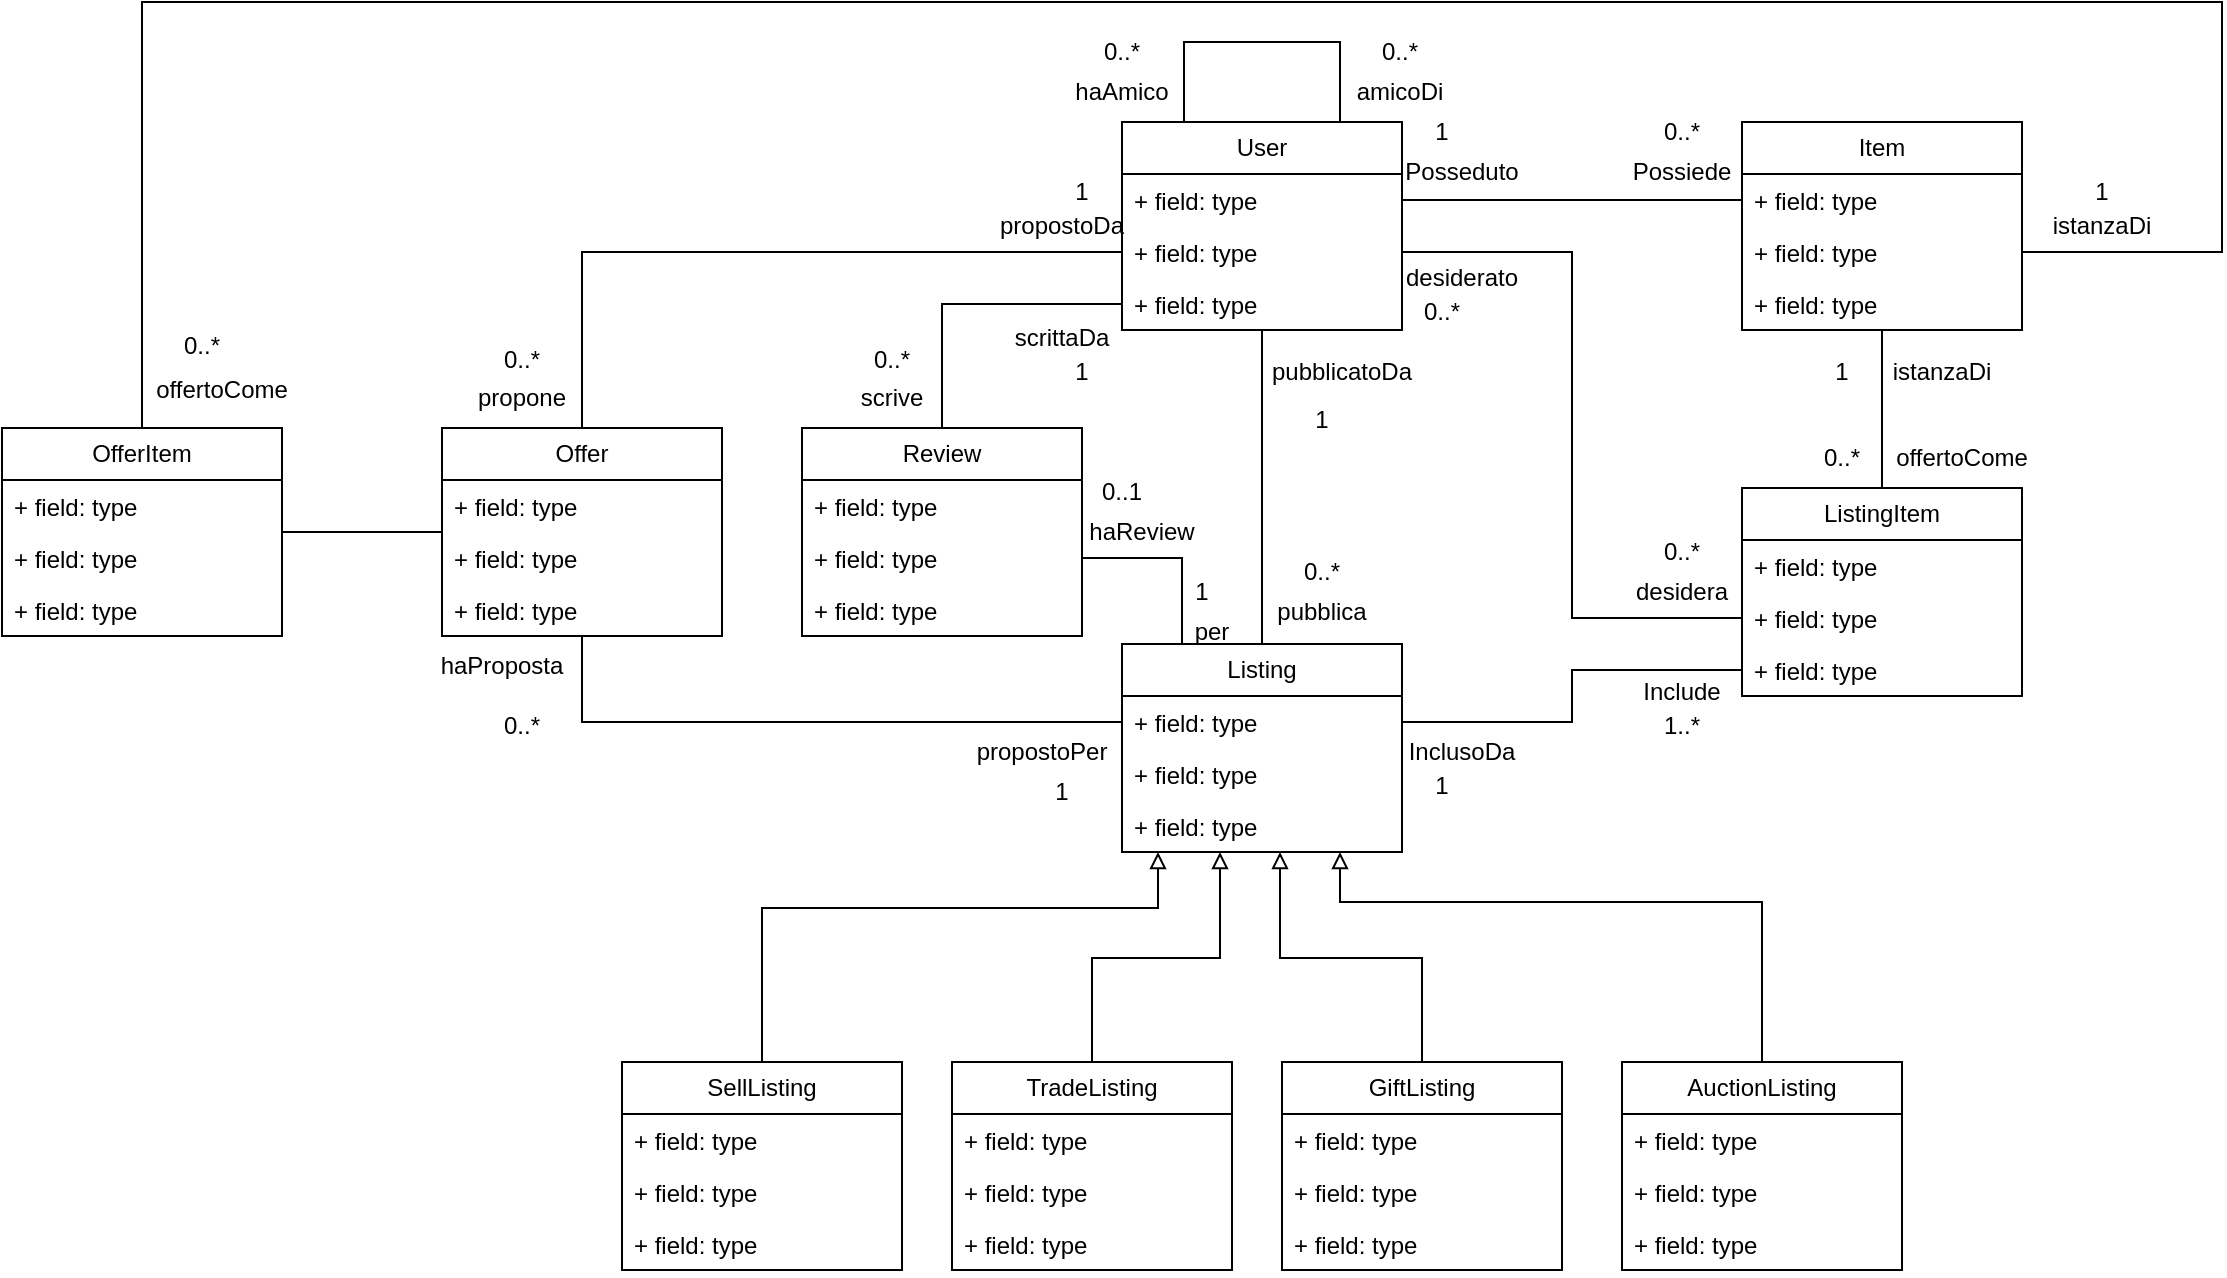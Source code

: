 <mxfile version="26.1.1">
  <diagram name="Pagina-1" id="pqPESXuBRYoT41L2sFao">
    <mxGraphModel dx="2364" dy="650" grid="1" gridSize="10" guides="1" tooltips="1" connect="1" arrows="1" fold="1" page="1" pageScale="1" pageWidth="1169" pageHeight="1654" background="#ffffff" math="0" shadow="0">
      <root>
        <mxCell id="0" />
        <mxCell id="1" parent="0" />
        <mxCell id="meO55GGQu29Vi7JCb83L-60" style="edgeStyle=orthogonalEdgeStyle;rounded=0;orthogonalLoop=1;jettySize=auto;html=1;endArrow=none;startFill=0;" edge="1" parent="1" source="meO55GGQu29Vi7JCb83L-1" target="meO55GGQu29Vi7JCb83L-9">
          <mxGeometry relative="1" as="geometry" />
        </mxCell>
        <mxCell id="meO55GGQu29Vi7JCb83L-1" value="User" style="swimlane;fontStyle=0;childLayout=stackLayout;horizontal=1;startSize=26;fillColor=none;horizontalStack=0;resizeParent=1;resizeParentMax=0;resizeLast=0;collapsible=1;marginBottom=0;whiteSpace=wrap;html=1;" vertex="1" parent="1">
          <mxGeometry x="-579" y="140" width="140" height="104" as="geometry" />
        </mxCell>
        <mxCell id="meO55GGQu29Vi7JCb83L-2" value="+ field: type" style="text;strokeColor=none;fillColor=none;align=left;verticalAlign=top;spacingLeft=4;spacingRight=4;overflow=hidden;rotatable=0;points=[[0,0.5],[1,0.5]];portConstraint=eastwest;whiteSpace=wrap;html=1;" vertex="1" parent="meO55GGQu29Vi7JCb83L-1">
          <mxGeometry y="26" width="140" height="26" as="geometry" />
        </mxCell>
        <mxCell id="meO55GGQu29Vi7JCb83L-3" value="+ field: type" style="text;strokeColor=none;fillColor=none;align=left;verticalAlign=top;spacingLeft=4;spacingRight=4;overflow=hidden;rotatable=0;points=[[0,0.5],[1,0.5]];portConstraint=eastwest;whiteSpace=wrap;html=1;" vertex="1" parent="meO55GGQu29Vi7JCb83L-1">
          <mxGeometry y="52" width="140" height="26" as="geometry" />
        </mxCell>
        <mxCell id="meO55GGQu29Vi7JCb83L-4" value="+ field: type" style="text;strokeColor=none;fillColor=none;align=left;verticalAlign=top;spacingLeft=4;spacingRight=4;overflow=hidden;rotatable=0;points=[[0,0.5],[1,0.5]];portConstraint=eastwest;whiteSpace=wrap;html=1;" vertex="1" parent="meO55GGQu29Vi7JCb83L-1">
          <mxGeometry y="78" width="140" height="26" as="geometry" />
        </mxCell>
        <mxCell id="meO55GGQu29Vi7JCb83L-5" value="Item" style="swimlane;fontStyle=0;childLayout=stackLayout;horizontal=1;startSize=26;fillColor=none;horizontalStack=0;resizeParent=1;resizeParentMax=0;resizeLast=0;collapsible=1;marginBottom=0;whiteSpace=wrap;html=1;" vertex="1" parent="1">
          <mxGeometry x="-269" y="140" width="140" height="104" as="geometry" />
        </mxCell>
        <mxCell id="meO55GGQu29Vi7JCb83L-6" value="+ field: type" style="text;strokeColor=none;fillColor=none;align=left;verticalAlign=top;spacingLeft=4;spacingRight=4;overflow=hidden;rotatable=0;points=[[0,0.5],[1,0.5]];portConstraint=eastwest;whiteSpace=wrap;html=1;" vertex="1" parent="meO55GGQu29Vi7JCb83L-5">
          <mxGeometry y="26" width="140" height="26" as="geometry" />
        </mxCell>
        <mxCell id="meO55GGQu29Vi7JCb83L-7" value="+ field: type" style="text;strokeColor=none;fillColor=none;align=left;verticalAlign=top;spacingLeft=4;spacingRight=4;overflow=hidden;rotatable=0;points=[[0,0.5],[1,0.5]];portConstraint=eastwest;whiteSpace=wrap;html=1;" vertex="1" parent="meO55GGQu29Vi7JCb83L-5">
          <mxGeometry y="52" width="140" height="26" as="geometry" />
        </mxCell>
        <mxCell id="meO55GGQu29Vi7JCb83L-8" value="+ field: type" style="text;strokeColor=none;fillColor=none;align=left;verticalAlign=top;spacingLeft=4;spacingRight=4;overflow=hidden;rotatable=0;points=[[0,0.5],[1,0.5]];portConstraint=eastwest;whiteSpace=wrap;html=1;" vertex="1" parent="meO55GGQu29Vi7JCb83L-5">
          <mxGeometry y="78" width="140" height="26" as="geometry" />
        </mxCell>
        <mxCell id="meO55GGQu29Vi7JCb83L-63" style="edgeStyle=orthogonalEdgeStyle;rounded=0;orthogonalLoop=1;jettySize=auto;html=1;endArrow=none;startFill=0;" edge="1" parent="1" source="meO55GGQu29Vi7JCb83L-10" target="meO55GGQu29Vi7JCb83L-36">
          <mxGeometry relative="1" as="geometry">
            <Array as="points">
              <mxPoint x="-354" y="440" />
              <mxPoint x="-354" y="414" />
            </Array>
          </mxGeometry>
        </mxCell>
        <mxCell id="meO55GGQu29Vi7JCb83L-9" value="Listing" style="swimlane;fontStyle=0;childLayout=stackLayout;horizontal=1;startSize=26;fillColor=none;horizontalStack=0;resizeParent=1;resizeParentMax=0;resizeLast=0;collapsible=1;marginBottom=0;whiteSpace=wrap;html=1;" vertex="1" parent="1">
          <mxGeometry x="-579" y="401" width="140" height="104" as="geometry" />
        </mxCell>
        <mxCell id="meO55GGQu29Vi7JCb83L-10" value="+ field: type" style="text;strokeColor=none;fillColor=none;align=left;verticalAlign=top;spacingLeft=4;spacingRight=4;overflow=hidden;rotatable=0;points=[[0,0.5],[1,0.5]];portConstraint=eastwest;whiteSpace=wrap;html=1;" vertex="1" parent="meO55GGQu29Vi7JCb83L-9">
          <mxGeometry y="26" width="140" height="26" as="geometry" />
        </mxCell>
        <mxCell id="meO55GGQu29Vi7JCb83L-11" value="+ field: type" style="text;strokeColor=none;fillColor=none;align=left;verticalAlign=top;spacingLeft=4;spacingRight=4;overflow=hidden;rotatable=0;points=[[0,0.5],[1,0.5]];portConstraint=eastwest;whiteSpace=wrap;html=1;" vertex="1" parent="meO55GGQu29Vi7JCb83L-9">
          <mxGeometry y="52" width="140" height="26" as="geometry" />
        </mxCell>
        <mxCell id="meO55GGQu29Vi7JCb83L-12" value="+ field: type" style="text;strokeColor=none;fillColor=none;align=left;verticalAlign=top;spacingLeft=4;spacingRight=4;overflow=hidden;rotatable=0;points=[[0,0.5],[1,0.5]];portConstraint=eastwest;whiteSpace=wrap;html=1;" vertex="1" parent="meO55GGQu29Vi7JCb83L-9">
          <mxGeometry y="78" width="140" height="26" as="geometry" />
        </mxCell>
        <mxCell id="meO55GGQu29Vi7JCb83L-80" style="edgeStyle=orthogonalEdgeStyle;rounded=0;orthogonalLoop=1;jettySize=auto;html=1;endArrow=none;startFill=0;" edge="1" parent="1" source="meO55GGQu29Vi7JCb83L-13" target="meO55GGQu29Vi7JCb83L-3">
          <mxGeometry relative="1" as="geometry" />
        </mxCell>
        <mxCell id="meO55GGQu29Vi7JCb83L-86" style="edgeStyle=orthogonalEdgeStyle;rounded=0;orthogonalLoop=1;jettySize=auto;html=1;endArrow=none;startFill=0;" edge="1" parent="1" source="meO55GGQu29Vi7JCb83L-13" target="meO55GGQu29Vi7JCb83L-10">
          <mxGeometry relative="1" as="geometry">
            <Array as="points">
              <mxPoint x="-849" y="440" />
            </Array>
          </mxGeometry>
        </mxCell>
        <mxCell id="meO55GGQu29Vi7JCb83L-13" value="Offer" style="swimlane;fontStyle=0;childLayout=stackLayout;horizontal=1;startSize=26;fillColor=none;horizontalStack=0;resizeParent=1;resizeParentMax=0;resizeLast=0;collapsible=1;marginBottom=0;whiteSpace=wrap;html=1;" vertex="1" parent="1">
          <mxGeometry x="-919" y="293" width="140" height="104" as="geometry" />
        </mxCell>
        <mxCell id="meO55GGQu29Vi7JCb83L-14" value="+ field: type" style="text;strokeColor=none;fillColor=none;align=left;verticalAlign=top;spacingLeft=4;spacingRight=4;overflow=hidden;rotatable=0;points=[[0,0.5],[1,0.5]];portConstraint=eastwest;whiteSpace=wrap;html=1;" vertex="1" parent="meO55GGQu29Vi7JCb83L-13">
          <mxGeometry y="26" width="140" height="26" as="geometry" />
        </mxCell>
        <mxCell id="meO55GGQu29Vi7JCb83L-15" value="+ field: type" style="text;strokeColor=none;fillColor=none;align=left;verticalAlign=top;spacingLeft=4;spacingRight=4;overflow=hidden;rotatable=0;points=[[0,0.5],[1,0.5]];portConstraint=eastwest;whiteSpace=wrap;html=1;" vertex="1" parent="meO55GGQu29Vi7JCb83L-13">
          <mxGeometry y="52" width="140" height="26" as="geometry" />
        </mxCell>
        <mxCell id="meO55GGQu29Vi7JCb83L-16" value="+ field: type" style="text;strokeColor=none;fillColor=none;align=left;verticalAlign=top;spacingLeft=4;spacingRight=4;overflow=hidden;rotatable=0;points=[[0,0.5],[1,0.5]];portConstraint=eastwest;whiteSpace=wrap;html=1;" vertex="1" parent="meO55GGQu29Vi7JCb83L-13">
          <mxGeometry y="78" width="140" height="26" as="geometry" />
        </mxCell>
        <mxCell id="meO55GGQu29Vi7JCb83L-75" style="edgeStyle=orthogonalEdgeStyle;rounded=0;orthogonalLoop=1;jettySize=auto;html=1;endArrow=block;endFill=0;" edge="1" parent="1" source="meO55GGQu29Vi7JCb83L-17" target="meO55GGQu29Vi7JCb83L-12">
          <mxGeometry relative="1" as="geometry">
            <Array as="points">
              <mxPoint x="-759" y="533" />
              <mxPoint x="-561" y="533" />
            </Array>
          </mxGeometry>
        </mxCell>
        <mxCell id="meO55GGQu29Vi7JCb83L-17" value="SellListing" style="swimlane;fontStyle=0;childLayout=stackLayout;horizontal=1;startSize=26;fillColor=none;horizontalStack=0;resizeParent=1;resizeParentMax=0;resizeLast=0;collapsible=1;marginBottom=0;whiteSpace=wrap;html=1;" vertex="1" parent="1">
          <mxGeometry x="-829" y="610" width="140" height="104" as="geometry" />
        </mxCell>
        <mxCell id="meO55GGQu29Vi7JCb83L-18" value="+ field: type" style="text;strokeColor=none;fillColor=none;align=left;verticalAlign=top;spacingLeft=4;spacingRight=4;overflow=hidden;rotatable=0;points=[[0,0.5],[1,0.5]];portConstraint=eastwest;whiteSpace=wrap;html=1;" vertex="1" parent="meO55GGQu29Vi7JCb83L-17">
          <mxGeometry y="26" width="140" height="26" as="geometry" />
        </mxCell>
        <mxCell id="meO55GGQu29Vi7JCb83L-19" value="+ field: type" style="text;strokeColor=none;fillColor=none;align=left;verticalAlign=top;spacingLeft=4;spacingRight=4;overflow=hidden;rotatable=0;points=[[0,0.5],[1,0.5]];portConstraint=eastwest;whiteSpace=wrap;html=1;" vertex="1" parent="meO55GGQu29Vi7JCb83L-17">
          <mxGeometry y="52" width="140" height="26" as="geometry" />
        </mxCell>
        <mxCell id="meO55GGQu29Vi7JCb83L-20" value="+ field: type" style="text;strokeColor=none;fillColor=none;align=left;verticalAlign=top;spacingLeft=4;spacingRight=4;overflow=hidden;rotatable=0;points=[[0,0.5],[1,0.5]];portConstraint=eastwest;whiteSpace=wrap;html=1;" vertex="1" parent="meO55GGQu29Vi7JCb83L-17">
          <mxGeometry y="78" width="140" height="26" as="geometry" />
        </mxCell>
        <mxCell id="meO55GGQu29Vi7JCb83L-76" style="edgeStyle=orthogonalEdgeStyle;rounded=0;orthogonalLoop=1;jettySize=auto;html=1;endArrow=block;endFill=0;" edge="1" parent="1" source="meO55GGQu29Vi7JCb83L-21" target="meO55GGQu29Vi7JCb83L-9">
          <mxGeometry relative="1" as="geometry">
            <Array as="points">
              <mxPoint x="-594" y="558" />
              <mxPoint x="-530" y="558" />
            </Array>
          </mxGeometry>
        </mxCell>
        <mxCell id="meO55GGQu29Vi7JCb83L-21" value="TradeListing" style="swimlane;fontStyle=0;childLayout=stackLayout;horizontal=1;startSize=26;fillColor=none;horizontalStack=0;resizeParent=1;resizeParentMax=0;resizeLast=0;collapsible=1;marginBottom=0;whiteSpace=wrap;html=1;" vertex="1" parent="1">
          <mxGeometry x="-664" y="610" width="140" height="104" as="geometry" />
        </mxCell>
        <mxCell id="meO55GGQu29Vi7JCb83L-22" value="+ field: type" style="text;strokeColor=none;fillColor=none;align=left;verticalAlign=top;spacingLeft=4;spacingRight=4;overflow=hidden;rotatable=0;points=[[0,0.5],[1,0.5]];portConstraint=eastwest;whiteSpace=wrap;html=1;" vertex="1" parent="meO55GGQu29Vi7JCb83L-21">
          <mxGeometry y="26" width="140" height="26" as="geometry" />
        </mxCell>
        <mxCell id="meO55GGQu29Vi7JCb83L-23" value="+ field: type" style="text;strokeColor=none;fillColor=none;align=left;verticalAlign=top;spacingLeft=4;spacingRight=4;overflow=hidden;rotatable=0;points=[[0,0.5],[1,0.5]];portConstraint=eastwest;whiteSpace=wrap;html=1;" vertex="1" parent="meO55GGQu29Vi7JCb83L-21">
          <mxGeometry y="52" width="140" height="26" as="geometry" />
        </mxCell>
        <mxCell id="meO55GGQu29Vi7JCb83L-24" value="+ field: type" style="text;strokeColor=none;fillColor=none;align=left;verticalAlign=top;spacingLeft=4;spacingRight=4;overflow=hidden;rotatable=0;points=[[0,0.5],[1,0.5]];portConstraint=eastwest;whiteSpace=wrap;html=1;" vertex="1" parent="meO55GGQu29Vi7JCb83L-21">
          <mxGeometry y="78" width="140" height="26" as="geometry" />
        </mxCell>
        <mxCell id="meO55GGQu29Vi7JCb83L-77" style="edgeStyle=orthogonalEdgeStyle;rounded=0;orthogonalLoop=1;jettySize=auto;html=1;endArrow=block;endFill=0;" edge="1" parent="1" source="meO55GGQu29Vi7JCb83L-25" target="meO55GGQu29Vi7JCb83L-9">
          <mxGeometry relative="1" as="geometry">
            <Array as="points">
              <mxPoint x="-429" y="558" />
              <mxPoint x="-500" y="558" />
            </Array>
          </mxGeometry>
        </mxCell>
        <mxCell id="meO55GGQu29Vi7JCb83L-25" value="GiftListing" style="swimlane;fontStyle=0;childLayout=stackLayout;horizontal=1;startSize=26;fillColor=none;horizontalStack=0;resizeParent=1;resizeParentMax=0;resizeLast=0;collapsible=1;marginBottom=0;whiteSpace=wrap;html=1;" vertex="1" parent="1">
          <mxGeometry x="-499" y="610" width="140" height="104" as="geometry" />
        </mxCell>
        <mxCell id="meO55GGQu29Vi7JCb83L-26" value="+ field: type" style="text;strokeColor=none;fillColor=none;align=left;verticalAlign=top;spacingLeft=4;spacingRight=4;overflow=hidden;rotatable=0;points=[[0,0.5],[1,0.5]];portConstraint=eastwest;whiteSpace=wrap;html=1;" vertex="1" parent="meO55GGQu29Vi7JCb83L-25">
          <mxGeometry y="26" width="140" height="26" as="geometry" />
        </mxCell>
        <mxCell id="meO55GGQu29Vi7JCb83L-27" value="+ field: type" style="text;strokeColor=none;fillColor=none;align=left;verticalAlign=top;spacingLeft=4;spacingRight=4;overflow=hidden;rotatable=0;points=[[0,0.5],[1,0.5]];portConstraint=eastwest;whiteSpace=wrap;html=1;" vertex="1" parent="meO55GGQu29Vi7JCb83L-25">
          <mxGeometry y="52" width="140" height="26" as="geometry" />
        </mxCell>
        <mxCell id="meO55GGQu29Vi7JCb83L-28" value="+ field: type" style="text;strokeColor=none;fillColor=none;align=left;verticalAlign=top;spacingLeft=4;spacingRight=4;overflow=hidden;rotatable=0;points=[[0,0.5],[1,0.5]];portConstraint=eastwest;whiteSpace=wrap;html=1;" vertex="1" parent="meO55GGQu29Vi7JCb83L-25">
          <mxGeometry y="78" width="140" height="26" as="geometry" />
        </mxCell>
        <mxCell id="meO55GGQu29Vi7JCb83L-78" style="edgeStyle=orthogonalEdgeStyle;rounded=0;orthogonalLoop=1;jettySize=auto;html=1;endArrow=block;endFill=0;" edge="1" parent="1" source="meO55GGQu29Vi7JCb83L-29" target="meO55GGQu29Vi7JCb83L-12">
          <mxGeometry relative="1" as="geometry">
            <Array as="points">
              <mxPoint x="-259" y="530" />
              <mxPoint x="-470" y="530" />
            </Array>
          </mxGeometry>
        </mxCell>
        <mxCell id="meO55GGQu29Vi7JCb83L-29" value="AuctionListing" style="swimlane;fontStyle=0;childLayout=stackLayout;horizontal=1;startSize=26;fillColor=none;horizontalStack=0;resizeParent=1;resizeParentMax=0;resizeLast=0;collapsible=1;marginBottom=0;whiteSpace=wrap;html=1;" vertex="1" parent="1">
          <mxGeometry x="-329" y="610" width="140" height="104" as="geometry" />
        </mxCell>
        <mxCell id="meO55GGQu29Vi7JCb83L-30" value="+ field: type" style="text;strokeColor=none;fillColor=none;align=left;verticalAlign=top;spacingLeft=4;spacingRight=4;overflow=hidden;rotatable=0;points=[[0,0.5],[1,0.5]];portConstraint=eastwest;whiteSpace=wrap;html=1;" vertex="1" parent="meO55GGQu29Vi7JCb83L-29">
          <mxGeometry y="26" width="140" height="26" as="geometry" />
        </mxCell>
        <mxCell id="meO55GGQu29Vi7JCb83L-31" value="+ field: type" style="text;strokeColor=none;fillColor=none;align=left;verticalAlign=top;spacingLeft=4;spacingRight=4;overflow=hidden;rotatable=0;points=[[0,0.5],[1,0.5]];portConstraint=eastwest;whiteSpace=wrap;html=1;" vertex="1" parent="meO55GGQu29Vi7JCb83L-29">
          <mxGeometry y="52" width="140" height="26" as="geometry" />
        </mxCell>
        <mxCell id="meO55GGQu29Vi7JCb83L-32" value="+ field: type" style="text;strokeColor=none;fillColor=none;align=left;verticalAlign=top;spacingLeft=4;spacingRight=4;overflow=hidden;rotatable=0;points=[[0,0.5],[1,0.5]];portConstraint=eastwest;whiteSpace=wrap;html=1;" vertex="1" parent="meO55GGQu29Vi7JCb83L-29">
          <mxGeometry y="78" width="140" height="26" as="geometry" />
        </mxCell>
        <mxCell id="meO55GGQu29Vi7JCb83L-66" style="edgeStyle=orthogonalEdgeStyle;rounded=0;orthogonalLoop=1;jettySize=auto;html=1;endArrow=none;startFill=0;" edge="1" parent="1" source="meO55GGQu29Vi7JCb83L-33" target="meO55GGQu29Vi7JCb83L-5">
          <mxGeometry relative="1" as="geometry" />
        </mxCell>
        <mxCell id="meO55GGQu29Vi7JCb83L-33" value="ListingItem" style="swimlane;fontStyle=0;childLayout=stackLayout;horizontal=1;startSize=26;fillColor=none;horizontalStack=0;resizeParent=1;resizeParentMax=0;resizeLast=0;collapsible=1;marginBottom=0;whiteSpace=wrap;html=1;" vertex="1" parent="1">
          <mxGeometry x="-269" y="323" width="140" height="104" as="geometry" />
        </mxCell>
        <mxCell id="meO55GGQu29Vi7JCb83L-34" value="+ field: type" style="text;strokeColor=none;fillColor=none;align=left;verticalAlign=top;spacingLeft=4;spacingRight=4;overflow=hidden;rotatable=0;points=[[0,0.5],[1,0.5]];portConstraint=eastwest;whiteSpace=wrap;html=1;" vertex="1" parent="meO55GGQu29Vi7JCb83L-33">
          <mxGeometry y="26" width="140" height="26" as="geometry" />
        </mxCell>
        <mxCell id="meO55GGQu29Vi7JCb83L-35" value="+ field: type" style="text;strokeColor=none;fillColor=none;align=left;verticalAlign=top;spacingLeft=4;spacingRight=4;overflow=hidden;rotatable=0;points=[[0,0.5],[1,0.5]];portConstraint=eastwest;whiteSpace=wrap;html=1;" vertex="1" parent="meO55GGQu29Vi7JCb83L-33">
          <mxGeometry y="52" width="140" height="26" as="geometry" />
        </mxCell>
        <mxCell id="meO55GGQu29Vi7JCb83L-36" value="+ field: type" style="text;strokeColor=none;fillColor=none;align=left;verticalAlign=top;spacingLeft=4;spacingRight=4;overflow=hidden;rotatable=0;points=[[0,0.5],[1,0.5]];portConstraint=eastwest;whiteSpace=wrap;html=1;" vertex="1" parent="meO55GGQu29Vi7JCb83L-33">
          <mxGeometry y="78" width="140" height="26" as="geometry" />
        </mxCell>
        <mxCell id="meO55GGQu29Vi7JCb83L-81" style="edgeStyle=orthogonalEdgeStyle;rounded=0;orthogonalLoop=1;jettySize=auto;html=1;entryX=1;entryY=0.5;entryDx=0;entryDy=0;endArrow=none;startFill=0;" edge="1" parent="1" source="meO55GGQu29Vi7JCb83L-37" target="meO55GGQu29Vi7JCb83L-7">
          <mxGeometry relative="1" as="geometry">
            <Array as="points">
              <mxPoint x="-1069" y="80" />
              <mxPoint x="-29" y="80" />
              <mxPoint x="-29" y="205" />
            </Array>
          </mxGeometry>
        </mxCell>
        <mxCell id="meO55GGQu29Vi7JCb83L-93" style="edgeStyle=orthogonalEdgeStyle;rounded=0;orthogonalLoop=1;jettySize=auto;html=1;endArrow=none;startFill=0;" edge="1" parent="1" source="meO55GGQu29Vi7JCb83L-37" target="meO55GGQu29Vi7JCb83L-13">
          <mxGeometry relative="1" as="geometry" />
        </mxCell>
        <mxCell id="meO55GGQu29Vi7JCb83L-37" value="OfferItem" style="swimlane;fontStyle=0;childLayout=stackLayout;horizontal=1;startSize=26;fillColor=none;horizontalStack=0;resizeParent=1;resizeParentMax=0;resizeLast=0;collapsible=1;marginBottom=0;whiteSpace=wrap;html=1;" vertex="1" parent="1">
          <mxGeometry x="-1139" y="293" width="140" height="104" as="geometry" />
        </mxCell>
        <mxCell id="meO55GGQu29Vi7JCb83L-38" value="+ field: type" style="text;strokeColor=none;fillColor=none;align=left;verticalAlign=top;spacingLeft=4;spacingRight=4;overflow=hidden;rotatable=0;points=[[0,0.5],[1,0.5]];portConstraint=eastwest;whiteSpace=wrap;html=1;" vertex="1" parent="meO55GGQu29Vi7JCb83L-37">
          <mxGeometry y="26" width="140" height="26" as="geometry" />
        </mxCell>
        <mxCell id="meO55GGQu29Vi7JCb83L-39" value="+ field: type" style="text;strokeColor=none;fillColor=none;align=left;verticalAlign=top;spacingLeft=4;spacingRight=4;overflow=hidden;rotatable=0;points=[[0,0.5],[1,0.5]];portConstraint=eastwest;whiteSpace=wrap;html=1;" vertex="1" parent="meO55GGQu29Vi7JCb83L-37">
          <mxGeometry y="52" width="140" height="26" as="geometry" />
        </mxCell>
        <mxCell id="meO55GGQu29Vi7JCb83L-40" value="+ field: type" style="text;strokeColor=none;fillColor=none;align=left;verticalAlign=top;spacingLeft=4;spacingRight=4;overflow=hidden;rotatable=0;points=[[0,0.5],[1,0.5]];portConstraint=eastwest;whiteSpace=wrap;html=1;" vertex="1" parent="meO55GGQu29Vi7JCb83L-37">
          <mxGeometry y="78" width="140" height="26" as="geometry" />
        </mxCell>
        <mxCell id="meO55GGQu29Vi7JCb83L-51" style="edgeStyle=orthogonalEdgeStyle;rounded=0;orthogonalLoop=1;jettySize=auto;html=1;entryX=0;entryY=0.5;entryDx=0;entryDy=0;endArrow=none;startFill=0;" edge="1" parent="1" source="meO55GGQu29Vi7JCb83L-2" target="meO55GGQu29Vi7JCb83L-6">
          <mxGeometry relative="1" as="geometry" />
        </mxCell>
        <mxCell id="meO55GGQu29Vi7JCb83L-52" style="edgeStyle=orthogonalEdgeStyle;rounded=0;orthogonalLoop=1;jettySize=auto;html=1;entryX=0;entryY=0.5;entryDx=0;entryDy=0;endArrow=none;startFill=0;" edge="1" parent="1" source="meO55GGQu29Vi7JCb83L-3" target="meO55GGQu29Vi7JCb83L-35">
          <mxGeometry relative="1" as="geometry" />
        </mxCell>
        <mxCell id="meO55GGQu29Vi7JCb83L-56" value="Possiede" style="text;html=1;align=center;verticalAlign=middle;whiteSpace=wrap;rounded=0;" vertex="1" parent="1">
          <mxGeometry x="-329" y="150" width="60" height="30" as="geometry" />
        </mxCell>
        <mxCell id="meO55GGQu29Vi7JCb83L-57" value="Posseduto" style="text;html=1;align=center;verticalAlign=middle;whiteSpace=wrap;rounded=0;" vertex="1" parent="1">
          <mxGeometry x="-439" y="150" width="60" height="30" as="geometry" />
        </mxCell>
        <mxCell id="meO55GGQu29Vi7JCb83L-58" value="desidera" style="text;html=1;align=center;verticalAlign=middle;whiteSpace=wrap;rounded=0;" vertex="1" parent="1">
          <mxGeometry x="-329" y="360" width="60" height="30" as="geometry" />
        </mxCell>
        <mxCell id="meO55GGQu29Vi7JCb83L-59" value="desiderato" style="text;html=1;align=center;verticalAlign=middle;whiteSpace=wrap;rounded=0;" vertex="1" parent="1">
          <mxGeometry x="-439" y="203" width="60" height="30" as="geometry" />
        </mxCell>
        <mxCell id="meO55GGQu29Vi7JCb83L-61" value="pubblicatoDa" style="text;html=1;align=center;verticalAlign=middle;whiteSpace=wrap;rounded=0;" vertex="1" parent="1">
          <mxGeometry x="-499" y="250" width="60" height="30" as="geometry" />
        </mxCell>
        <mxCell id="meO55GGQu29Vi7JCb83L-62" value="pubblica" style="text;html=1;align=center;verticalAlign=middle;whiteSpace=wrap;rounded=0;" vertex="1" parent="1">
          <mxGeometry x="-509" y="370" width="60" height="30" as="geometry" />
        </mxCell>
        <mxCell id="meO55GGQu29Vi7JCb83L-64" value="Include" style="text;html=1;align=center;verticalAlign=middle;whiteSpace=wrap;rounded=0;" vertex="1" parent="1">
          <mxGeometry x="-329" y="410" width="60" height="30" as="geometry" />
        </mxCell>
        <mxCell id="meO55GGQu29Vi7JCb83L-65" value="InclusoDa" style="text;html=1;align=center;verticalAlign=middle;whiteSpace=wrap;rounded=0;" vertex="1" parent="1">
          <mxGeometry x="-439" y="440" width="60" height="30" as="geometry" />
        </mxCell>
        <mxCell id="meO55GGQu29Vi7JCb83L-67" value="istanzaDi" style="text;html=1;align=center;verticalAlign=middle;whiteSpace=wrap;rounded=0;" vertex="1" parent="1">
          <mxGeometry x="-199" y="250" width="60" height="30" as="geometry" />
        </mxCell>
        <mxCell id="meO55GGQu29Vi7JCb83L-68" value="offertoCome" style="text;html=1;align=center;verticalAlign=middle;whiteSpace=wrap;rounded=0;" vertex="1" parent="1">
          <mxGeometry x="-189" y="293" width="60" height="30" as="geometry" />
        </mxCell>
        <mxCell id="meO55GGQu29Vi7JCb83L-82" value="offertoCome" style="text;html=1;align=center;verticalAlign=middle;whiteSpace=wrap;rounded=0;" vertex="1" parent="1">
          <mxGeometry x="-1059" y="259" width="60" height="30" as="geometry" />
        </mxCell>
        <mxCell id="meO55GGQu29Vi7JCb83L-83" value="istanzaDi" style="text;html=1;align=center;verticalAlign=middle;whiteSpace=wrap;rounded=0;" vertex="1" parent="1">
          <mxGeometry x="-119" y="177" width="60" height="30" as="geometry" />
        </mxCell>
        <mxCell id="meO55GGQu29Vi7JCb83L-95" value="1" style="text;html=1;align=center;verticalAlign=middle;whiteSpace=wrap;rounded=0;" vertex="1" parent="1">
          <mxGeometry x="-449" y="130" width="60" height="30" as="geometry" />
        </mxCell>
        <mxCell id="meO55GGQu29Vi7JCb83L-96" value="0..*" style="text;html=1;align=center;verticalAlign=middle;whiteSpace=wrap;rounded=0;" vertex="1" parent="1">
          <mxGeometry x="-329" y="130" width="60" height="30" as="geometry" />
        </mxCell>
        <mxCell id="meO55GGQu29Vi7JCb83L-97" value="1" style="text;html=1;align=center;verticalAlign=middle;whiteSpace=wrap;rounded=0;" vertex="1" parent="1">
          <mxGeometry x="-119" y="160" width="60" height="30" as="geometry" />
        </mxCell>
        <mxCell id="meO55GGQu29Vi7JCb83L-98" value="1" style="text;html=1;align=center;verticalAlign=middle;whiteSpace=wrap;rounded=0;" vertex="1" parent="1">
          <mxGeometry x="-249" y="250" width="60" height="30" as="geometry" />
        </mxCell>
        <mxCell id="meO55GGQu29Vi7JCb83L-99" value="0..*" style="text;html=1;align=center;verticalAlign=middle;whiteSpace=wrap;rounded=0;" vertex="1" parent="1">
          <mxGeometry x="-249" y="293" width="60" height="30" as="geometry" />
        </mxCell>
        <mxCell id="meO55GGQu29Vi7JCb83L-100" value="0..*" style="text;html=1;align=center;verticalAlign=middle;whiteSpace=wrap;rounded=0;" vertex="1" parent="1">
          <mxGeometry x="-449" y="220" width="60" height="30" as="geometry" />
        </mxCell>
        <mxCell id="meO55GGQu29Vi7JCb83L-101" value="0..*" style="text;html=1;align=center;verticalAlign=middle;whiteSpace=wrap;rounded=0;" vertex="1" parent="1">
          <mxGeometry x="-329" y="340" width="60" height="30" as="geometry" />
        </mxCell>
        <mxCell id="meO55GGQu29Vi7JCb83L-102" value="1..*" style="text;html=1;align=center;verticalAlign=middle;whiteSpace=wrap;rounded=0;" vertex="1" parent="1">
          <mxGeometry x="-329" y="427" width="60" height="30" as="geometry" />
        </mxCell>
        <mxCell id="meO55GGQu29Vi7JCb83L-103" value="1" style="text;html=1;align=center;verticalAlign=middle;whiteSpace=wrap;rounded=0;" vertex="1" parent="1">
          <mxGeometry x="-449" y="457" width="60" height="30" as="geometry" />
        </mxCell>
        <mxCell id="meO55GGQu29Vi7JCb83L-104" value="1" style="text;html=1;align=center;verticalAlign=middle;whiteSpace=wrap;rounded=0;" vertex="1" parent="1">
          <mxGeometry x="-509" y="274" width="60" height="30" as="geometry" />
        </mxCell>
        <mxCell id="meO55GGQu29Vi7JCb83L-105" value="0..*" style="text;html=1;align=center;verticalAlign=middle;whiteSpace=wrap;rounded=0;" vertex="1" parent="1">
          <mxGeometry x="-509" y="350" width="60" height="30" as="geometry" />
        </mxCell>
        <mxCell id="meO55GGQu29Vi7JCb83L-106" value="propostoDa" style="text;html=1;align=center;verticalAlign=middle;whiteSpace=wrap;rounded=0;" vertex="1" parent="1">
          <mxGeometry x="-639" y="177" width="60" height="30" as="geometry" />
        </mxCell>
        <mxCell id="meO55GGQu29Vi7JCb83L-107" value="propone" style="text;html=1;align=center;verticalAlign=middle;whiteSpace=wrap;rounded=0;" vertex="1" parent="1">
          <mxGeometry x="-909" y="263" width="60" height="30" as="geometry" />
        </mxCell>
        <mxCell id="meO55GGQu29Vi7JCb83L-108" value="1" style="text;html=1;align=center;verticalAlign=middle;whiteSpace=wrap;rounded=0;" vertex="1" parent="1">
          <mxGeometry x="-629" y="160" width="60" height="30" as="geometry" />
        </mxCell>
        <mxCell id="meO55GGQu29Vi7JCb83L-109" value="0..*" style="text;html=1;align=center;verticalAlign=middle;whiteSpace=wrap;rounded=0;" vertex="1" parent="1">
          <mxGeometry x="-909" y="244" width="60" height="30" as="geometry" />
        </mxCell>
        <mxCell id="meO55GGQu29Vi7JCb83L-110" value="0..*" style="text;html=1;align=center;verticalAlign=middle;whiteSpace=wrap;rounded=0;" vertex="1" parent="1">
          <mxGeometry x="-1069" y="237" width="60" height="30" as="geometry" />
        </mxCell>
        <mxCell id="meO55GGQu29Vi7JCb83L-111" value="propostoPer" style="text;html=1;align=center;verticalAlign=middle;whiteSpace=wrap;rounded=0;" vertex="1" parent="1">
          <mxGeometry x="-649" y="440" width="60" height="30" as="geometry" />
        </mxCell>
        <mxCell id="meO55GGQu29Vi7JCb83L-112" value="1" style="text;html=1;align=center;verticalAlign=middle;whiteSpace=wrap;rounded=0;" vertex="1" parent="1">
          <mxGeometry x="-639" y="460" width="60" height="30" as="geometry" />
        </mxCell>
        <mxCell id="meO55GGQu29Vi7JCb83L-113" value="haProposta" style="text;html=1;align=center;verticalAlign=middle;whiteSpace=wrap;rounded=0;" vertex="1" parent="1">
          <mxGeometry x="-919" y="397" width="60" height="30" as="geometry" />
        </mxCell>
        <mxCell id="meO55GGQu29Vi7JCb83L-114" value="0..*" style="text;html=1;align=center;verticalAlign=middle;whiteSpace=wrap;rounded=0;" vertex="1" parent="1">
          <mxGeometry x="-909" y="427" width="60" height="30" as="geometry" />
        </mxCell>
        <mxCell id="meO55GGQu29Vi7JCb83L-120" style="edgeStyle=orthogonalEdgeStyle;rounded=0;orthogonalLoop=1;jettySize=auto;html=1;endArrow=none;startFill=0;" edge="1" parent="1" source="meO55GGQu29Vi7JCb83L-115" target="meO55GGQu29Vi7JCb83L-4">
          <mxGeometry relative="1" as="geometry" />
        </mxCell>
        <mxCell id="meO55GGQu29Vi7JCb83L-115" value="Review" style="swimlane;fontStyle=0;childLayout=stackLayout;horizontal=1;startSize=26;fillColor=none;horizontalStack=0;resizeParent=1;resizeParentMax=0;resizeLast=0;collapsible=1;marginBottom=0;whiteSpace=wrap;html=1;" vertex="1" parent="1">
          <mxGeometry x="-739" y="293" width="140" height="104" as="geometry" />
        </mxCell>
        <mxCell id="meO55GGQu29Vi7JCb83L-116" value="+ field: type" style="text;strokeColor=none;fillColor=none;align=left;verticalAlign=top;spacingLeft=4;spacingRight=4;overflow=hidden;rotatable=0;points=[[0,0.5],[1,0.5]];portConstraint=eastwest;whiteSpace=wrap;html=1;" vertex="1" parent="meO55GGQu29Vi7JCb83L-115">
          <mxGeometry y="26" width="140" height="26" as="geometry" />
        </mxCell>
        <mxCell id="meO55GGQu29Vi7JCb83L-117" value="+ field: type" style="text;strokeColor=none;fillColor=none;align=left;verticalAlign=top;spacingLeft=4;spacingRight=4;overflow=hidden;rotatable=0;points=[[0,0.5],[1,0.5]];portConstraint=eastwest;whiteSpace=wrap;html=1;" vertex="1" parent="meO55GGQu29Vi7JCb83L-115">
          <mxGeometry y="52" width="140" height="26" as="geometry" />
        </mxCell>
        <mxCell id="meO55GGQu29Vi7JCb83L-118" value="+ field: type" style="text;strokeColor=none;fillColor=none;align=left;verticalAlign=top;spacingLeft=4;spacingRight=4;overflow=hidden;rotatable=0;points=[[0,0.5],[1,0.5]];portConstraint=eastwest;whiteSpace=wrap;html=1;" vertex="1" parent="meO55GGQu29Vi7JCb83L-115">
          <mxGeometry y="78" width="140" height="26" as="geometry" />
        </mxCell>
        <mxCell id="meO55GGQu29Vi7JCb83L-119" style="edgeStyle=orthogonalEdgeStyle;rounded=0;orthogonalLoop=1;jettySize=auto;html=1;endArrow=none;startFill=0;" edge="1" parent="1" source="meO55GGQu29Vi7JCb83L-117" target="meO55GGQu29Vi7JCb83L-9">
          <mxGeometry relative="1" as="geometry">
            <Array as="points">
              <mxPoint x="-549" y="358" />
            </Array>
          </mxGeometry>
        </mxCell>
        <mxCell id="meO55GGQu29Vi7JCb83L-121" value="scrittaDa" style="text;html=1;align=center;verticalAlign=middle;whiteSpace=wrap;rounded=0;" vertex="1" parent="1">
          <mxGeometry x="-639" y="233" width="60" height="30" as="geometry" />
        </mxCell>
        <mxCell id="meO55GGQu29Vi7JCb83L-122" value="scrive" style="text;html=1;align=center;verticalAlign=middle;whiteSpace=wrap;rounded=0;" vertex="1" parent="1">
          <mxGeometry x="-724" y="263" width="60" height="30" as="geometry" />
        </mxCell>
        <mxCell id="meO55GGQu29Vi7JCb83L-124" value="haReview" style="text;html=1;align=center;verticalAlign=middle;whiteSpace=wrap;rounded=0;" vertex="1" parent="1">
          <mxGeometry x="-599" y="330" width="60" height="30" as="geometry" />
        </mxCell>
        <mxCell id="meO55GGQu29Vi7JCb83L-125" value="per" style="text;html=1;align=center;verticalAlign=middle;whiteSpace=wrap;rounded=0;" vertex="1" parent="1">
          <mxGeometry x="-564" y="380" width="60" height="30" as="geometry" />
        </mxCell>
        <mxCell id="meO55GGQu29Vi7JCb83L-126" value="1" style="text;html=1;align=center;verticalAlign=middle;whiteSpace=wrap;rounded=0;" vertex="1" parent="1">
          <mxGeometry x="-629" y="250" width="60" height="30" as="geometry" />
        </mxCell>
        <mxCell id="meO55GGQu29Vi7JCb83L-127" value="0..*" style="text;html=1;align=center;verticalAlign=middle;whiteSpace=wrap;rounded=0;" vertex="1" parent="1">
          <mxGeometry x="-724" y="244" width="60" height="30" as="geometry" />
        </mxCell>
        <mxCell id="meO55GGQu29Vi7JCb83L-128" value="1" style="text;html=1;align=center;verticalAlign=middle;whiteSpace=wrap;rounded=0;" vertex="1" parent="1">
          <mxGeometry x="-569" y="360" width="60" height="30" as="geometry" />
        </mxCell>
        <mxCell id="meO55GGQu29Vi7JCb83L-129" value="0..1" style="text;html=1;align=center;verticalAlign=middle;whiteSpace=wrap;rounded=0;" vertex="1" parent="1">
          <mxGeometry x="-609" y="310" width="60" height="30" as="geometry" />
        </mxCell>
        <mxCell id="meO55GGQu29Vi7JCb83L-130" style="edgeStyle=orthogonalEdgeStyle;rounded=0;orthogonalLoop=1;jettySize=auto;html=1;endArrow=none;startFill=0;" edge="1" parent="1" source="meO55GGQu29Vi7JCb83L-1" target="meO55GGQu29Vi7JCb83L-1">
          <mxGeometry relative="1" as="geometry">
            <Array as="points">
              <mxPoint x="-470" y="100" />
            </Array>
          </mxGeometry>
        </mxCell>
        <mxCell id="meO55GGQu29Vi7JCb83L-131" value="haAmico" style="text;html=1;align=center;verticalAlign=middle;whiteSpace=wrap;rounded=0;" vertex="1" parent="1">
          <mxGeometry x="-609" y="110" width="60" height="30" as="geometry" />
        </mxCell>
        <mxCell id="meO55GGQu29Vi7JCb83L-132" value="amicoDi" style="text;html=1;align=center;verticalAlign=middle;whiteSpace=wrap;rounded=0;" vertex="1" parent="1">
          <mxGeometry x="-470" y="110" width="60" height="30" as="geometry" />
        </mxCell>
        <mxCell id="meO55GGQu29Vi7JCb83L-133" value="0..*" style="text;html=1;align=center;verticalAlign=middle;whiteSpace=wrap;rounded=0;" vertex="1" parent="1">
          <mxGeometry x="-609" y="90" width="60" height="30" as="geometry" />
        </mxCell>
        <mxCell id="meO55GGQu29Vi7JCb83L-134" value="0..*" style="text;html=1;align=center;verticalAlign=middle;whiteSpace=wrap;rounded=0;" vertex="1" parent="1">
          <mxGeometry x="-470" y="90" width="60" height="30" as="geometry" />
        </mxCell>
      </root>
    </mxGraphModel>
  </diagram>
</mxfile>
